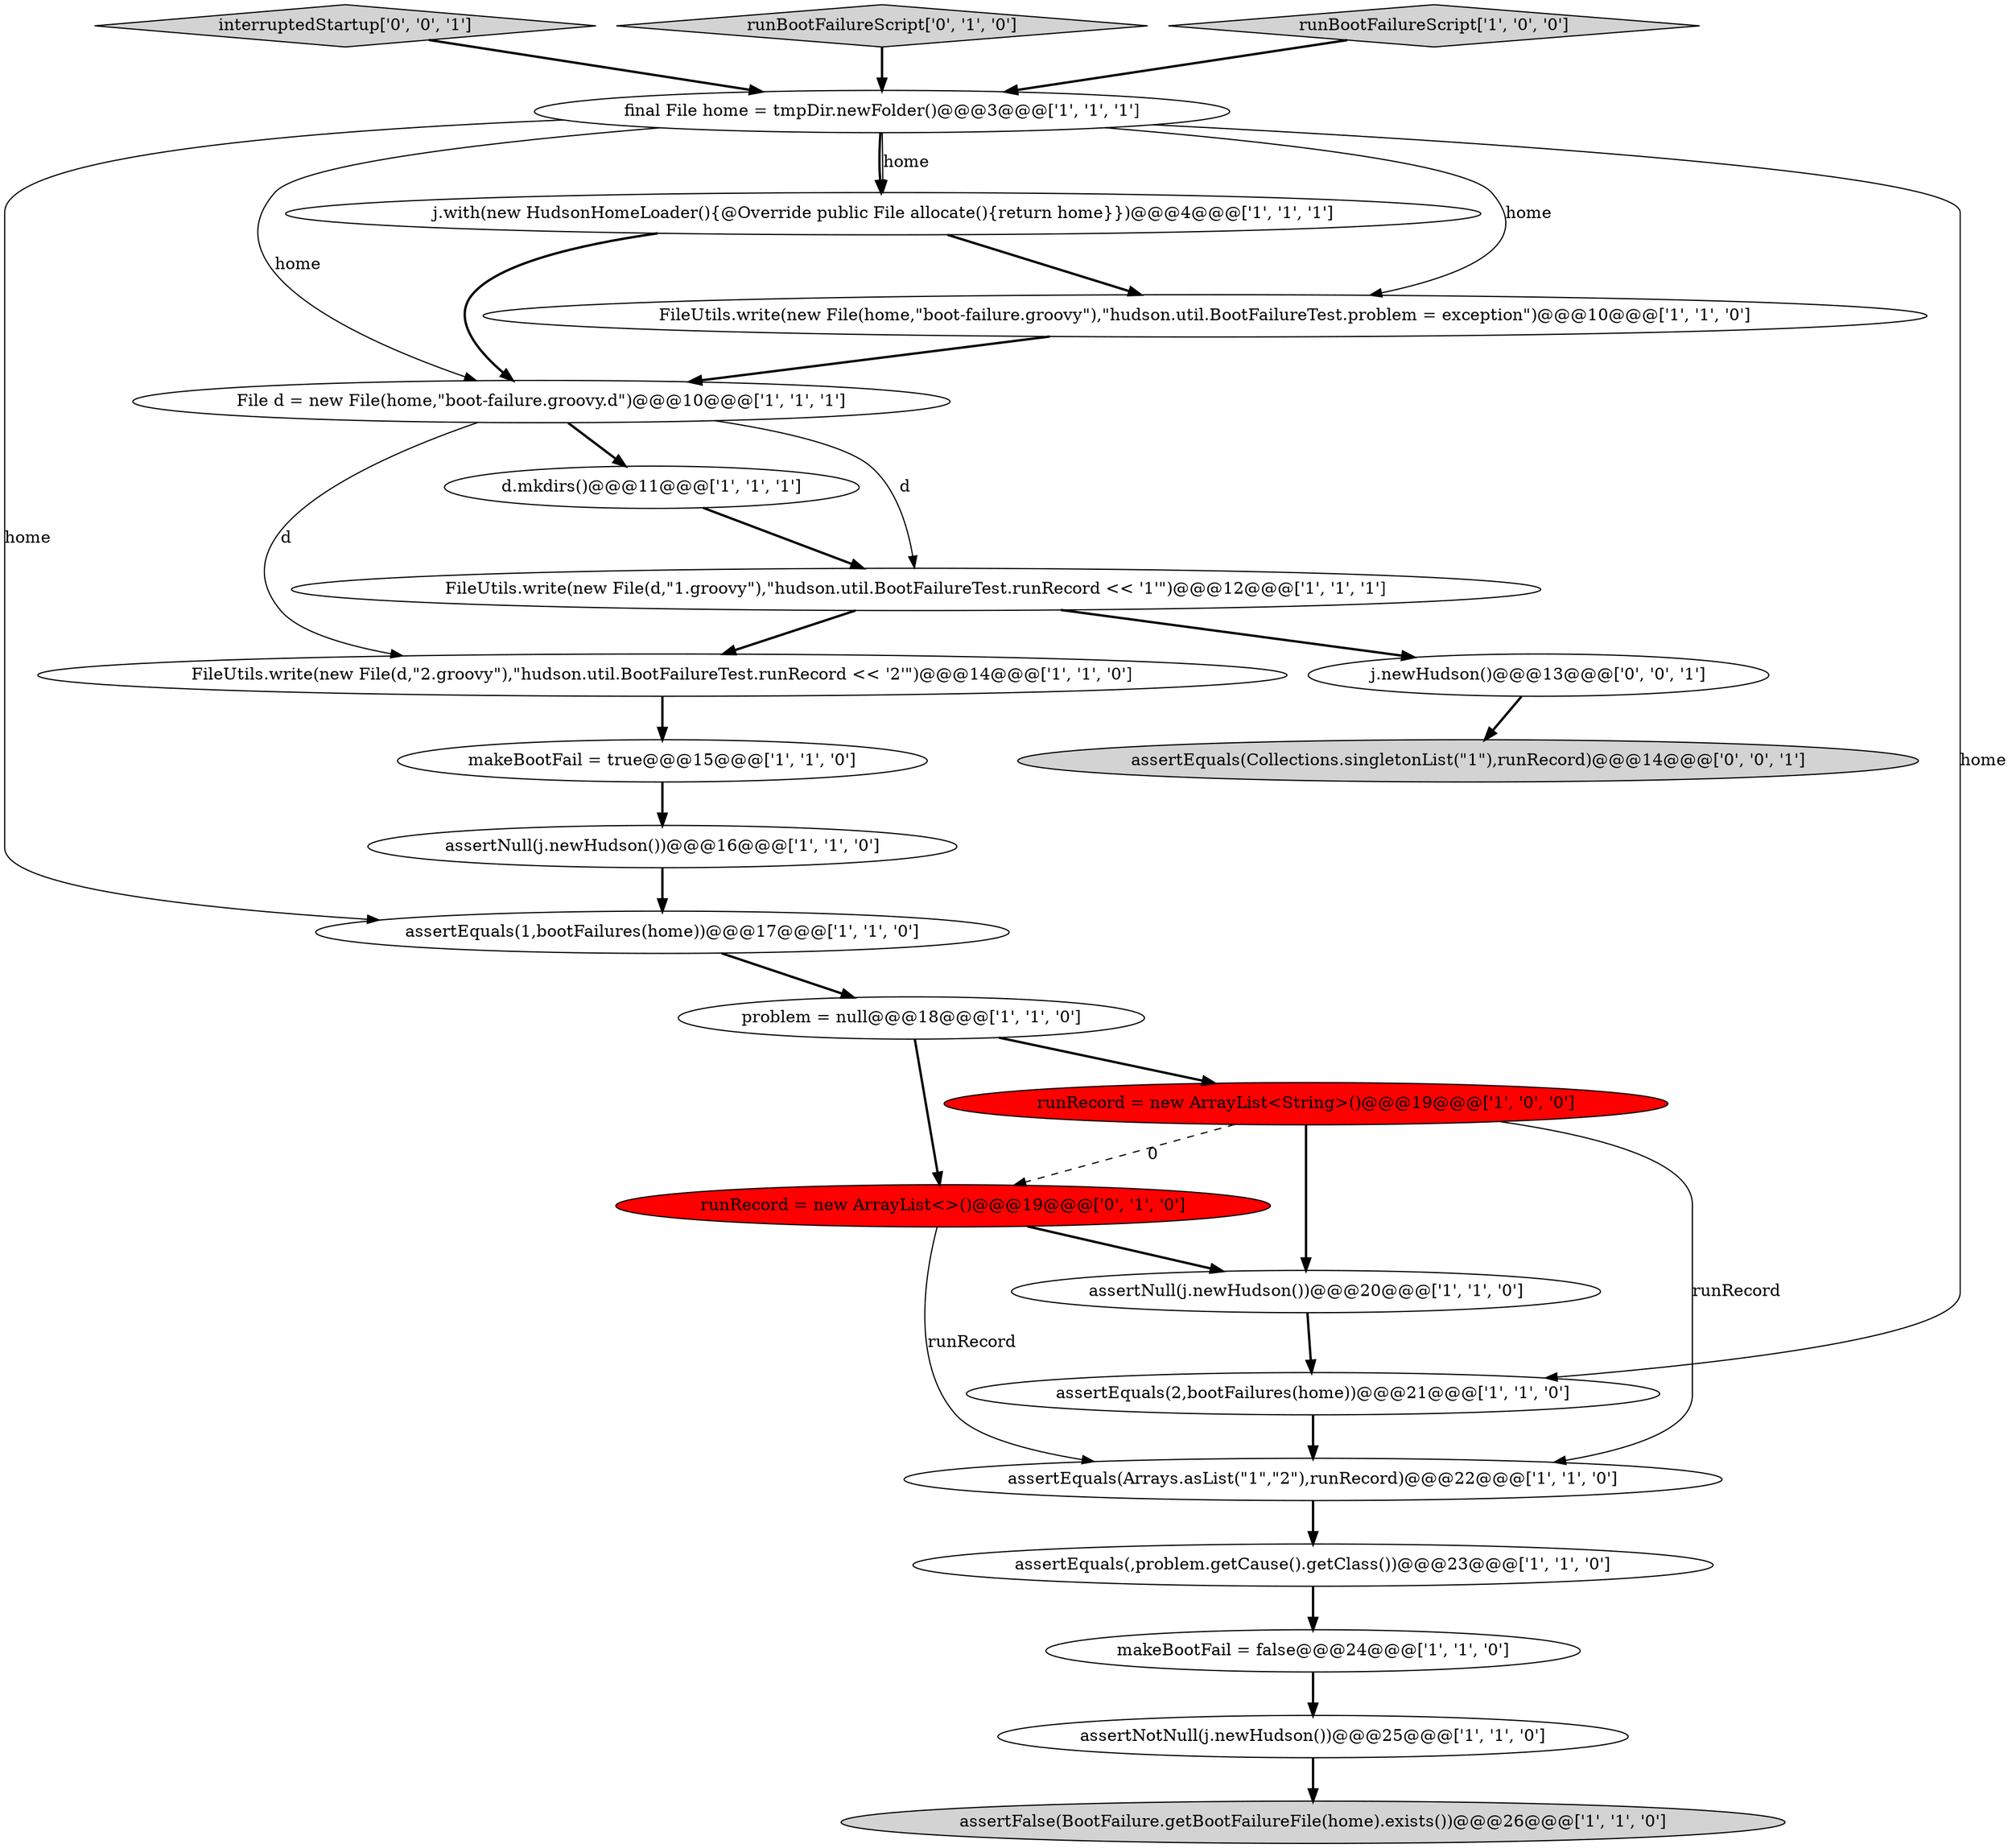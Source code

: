 digraph {
8 [style = filled, label = "FileUtils.write(new File(d,\"1.groovy\"),\"hudson.util.BootFailureTest.runRecord << '1'\")@@@12@@@['1', '1', '1']", fillcolor = white, shape = ellipse image = "AAA0AAABBB1BBB"];
9 [style = filled, label = "runRecord = new ArrayList<String>()@@@19@@@['1', '0', '0']", fillcolor = red, shape = ellipse image = "AAA1AAABBB1BBB"];
3 [style = filled, label = "FileUtils.write(new File(d,\"2.groovy\"),\"hudson.util.BootFailureTest.runRecord << '2'\")@@@14@@@['1', '1', '0']", fillcolor = white, shape = ellipse image = "AAA0AAABBB1BBB"];
24 [style = filled, label = "assertEquals(Collections.singletonList(\"1\"),runRecord)@@@14@@@['0', '0', '1']", fillcolor = lightgray, shape = ellipse image = "AAA0AAABBB3BBB"];
20 [style = filled, label = "runRecord = new ArrayList<>()@@@19@@@['0', '1', '0']", fillcolor = red, shape = ellipse image = "AAA1AAABBB2BBB"];
2 [style = filled, label = "assertEquals(2,bootFailures(home))@@@21@@@['1', '1', '0']", fillcolor = white, shape = ellipse image = "AAA0AAABBB1BBB"];
23 [style = filled, label = "interruptedStartup['0', '0', '1']", fillcolor = lightgray, shape = diamond image = "AAA0AAABBB3BBB"];
5 [style = filled, label = "assertEquals(1,bootFailures(home))@@@17@@@['1', '1', '0']", fillcolor = white, shape = ellipse image = "AAA0AAABBB1BBB"];
16 [style = filled, label = "assertNotNull(j.newHudson())@@@25@@@['1', '1', '0']", fillcolor = white, shape = ellipse image = "AAA0AAABBB1BBB"];
19 [style = filled, label = "FileUtils.write(new File(home,\"boot-failure.groovy\"),\"hudson.util.BootFailureTest.problem = exception\")@@@10@@@['1', '1', '0']", fillcolor = white, shape = ellipse image = "AAA0AAABBB1BBB"];
14 [style = filled, label = "assertEquals(,problem.getCause().getClass())@@@23@@@['1', '1', '0']", fillcolor = white, shape = ellipse image = "AAA0AAABBB1BBB"];
1 [style = filled, label = "assertFalse(BootFailure.getBootFailureFile(home).exists())@@@26@@@['1', '1', '0']", fillcolor = lightgray, shape = ellipse image = "AAA0AAABBB1BBB"];
15 [style = filled, label = "assertEquals(Arrays.asList(\"1\",\"2\"),runRecord)@@@22@@@['1', '1', '0']", fillcolor = white, shape = ellipse image = "AAA0AAABBB1BBB"];
17 [style = filled, label = "assertNull(j.newHudson())@@@20@@@['1', '1', '0']", fillcolor = white, shape = ellipse image = "AAA0AAABBB1BBB"];
18 [style = filled, label = "makeBootFail = false@@@24@@@['1', '1', '0']", fillcolor = white, shape = ellipse image = "AAA0AAABBB1BBB"];
0 [style = filled, label = "final File home = tmpDir.newFolder()@@@3@@@['1', '1', '1']", fillcolor = white, shape = ellipse image = "AAA0AAABBB1BBB"];
11 [style = filled, label = "File d = new File(home,\"boot-failure.groovy.d\")@@@10@@@['1', '1', '1']", fillcolor = white, shape = ellipse image = "AAA0AAABBB1BBB"];
10 [style = filled, label = "j.with(new HudsonHomeLoader(){@Override public File allocate(){return home}})@@@4@@@['1', '1', '1']", fillcolor = white, shape = ellipse image = "AAA0AAABBB1BBB"];
7 [style = filled, label = "problem = null@@@18@@@['1', '1', '0']", fillcolor = white, shape = ellipse image = "AAA0AAABBB1BBB"];
6 [style = filled, label = "makeBootFail = true@@@15@@@['1', '1', '0']", fillcolor = white, shape = ellipse image = "AAA0AAABBB1BBB"];
4 [style = filled, label = "assertNull(j.newHudson())@@@16@@@['1', '1', '0']", fillcolor = white, shape = ellipse image = "AAA0AAABBB1BBB"];
12 [style = filled, label = "d.mkdirs()@@@11@@@['1', '1', '1']", fillcolor = white, shape = ellipse image = "AAA0AAABBB1BBB"];
21 [style = filled, label = "runBootFailureScript['0', '1', '0']", fillcolor = lightgray, shape = diamond image = "AAA0AAABBB2BBB"];
13 [style = filled, label = "runBootFailureScript['1', '0', '0']", fillcolor = lightgray, shape = diamond image = "AAA0AAABBB1BBB"];
22 [style = filled, label = "j.newHudson()@@@13@@@['0', '0', '1']", fillcolor = white, shape = ellipse image = "AAA0AAABBB3BBB"];
9->20 [style = dashed, label="0"];
9->15 [style = solid, label="runRecord"];
20->17 [style = bold, label=""];
15->14 [style = bold, label=""];
21->0 [style = bold, label=""];
11->3 [style = solid, label="d"];
0->2 [style = solid, label="home"];
10->19 [style = bold, label=""];
8->3 [style = bold, label=""];
3->6 [style = bold, label=""];
9->17 [style = bold, label=""];
19->11 [style = bold, label=""];
11->12 [style = bold, label=""];
0->19 [style = solid, label="home"];
7->20 [style = bold, label=""];
23->0 [style = bold, label=""];
0->11 [style = solid, label="home"];
8->22 [style = bold, label=""];
20->15 [style = solid, label="runRecord"];
7->9 [style = bold, label=""];
6->4 [style = bold, label=""];
11->8 [style = solid, label="d"];
0->10 [style = bold, label=""];
17->2 [style = bold, label=""];
16->1 [style = bold, label=""];
0->10 [style = solid, label="home"];
12->8 [style = bold, label=""];
2->15 [style = bold, label=""];
0->5 [style = solid, label="home"];
5->7 [style = bold, label=""];
14->18 [style = bold, label=""];
22->24 [style = bold, label=""];
4->5 [style = bold, label=""];
13->0 [style = bold, label=""];
10->11 [style = bold, label=""];
18->16 [style = bold, label=""];
}
